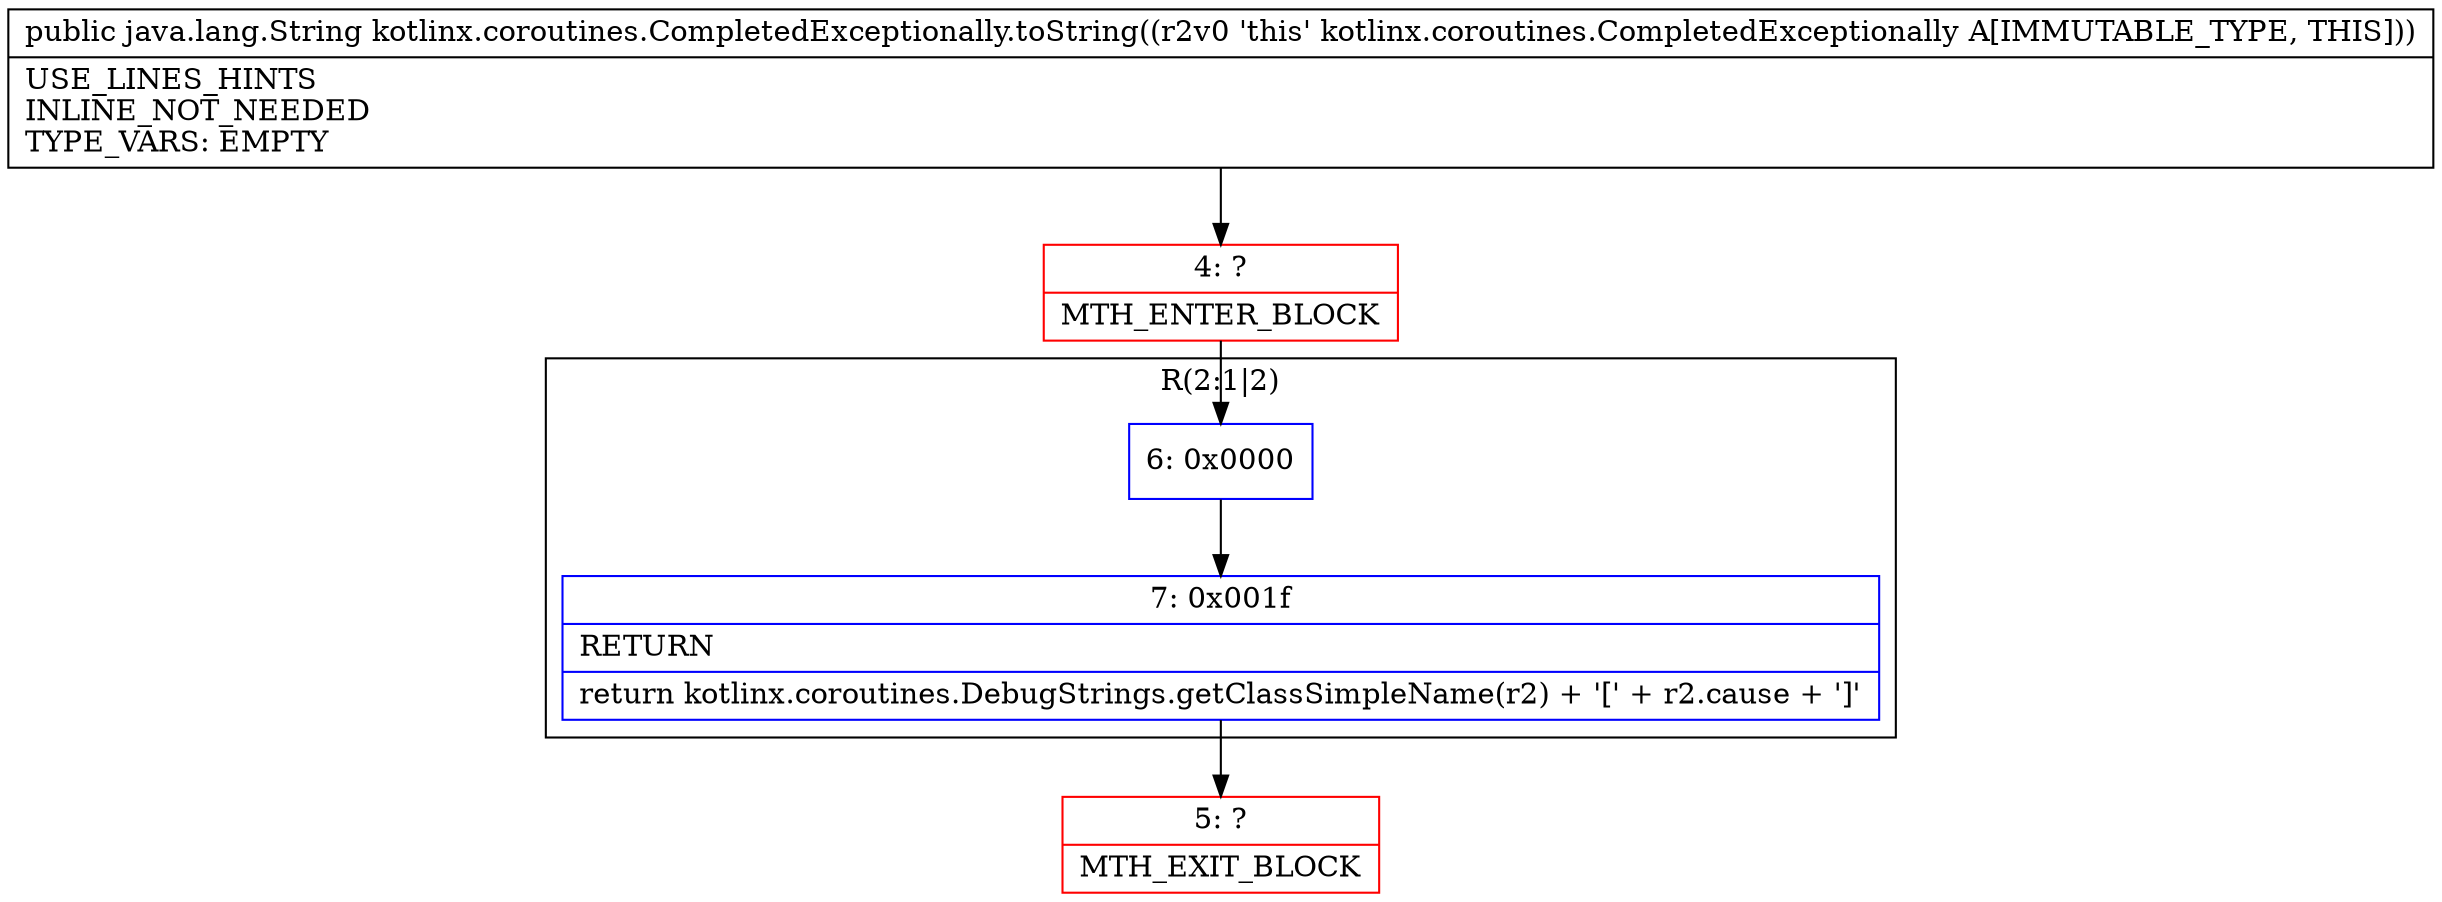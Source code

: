 digraph "CFG forkotlinx.coroutines.CompletedExceptionally.toString()Ljava\/lang\/String;" {
subgraph cluster_Region_1766436729 {
label = "R(2:1|2)";
node [shape=record,color=blue];
Node_6 [shape=record,label="{6\:\ 0x0000}"];
Node_7 [shape=record,label="{7\:\ 0x001f|RETURN\l|return kotlinx.coroutines.DebugStrings.getClassSimpleName(r2) + '[' + r2.cause + ']'\l}"];
}
Node_4 [shape=record,color=red,label="{4\:\ ?|MTH_ENTER_BLOCK\l}"];
Node_5 [shape=record,color=red,label="{5\:\ ?|MTH_EXIT_BLOCK\l}"];
MethodNode[shape=record,label="{public java.lang.String kotlinx.coroutines.CompletedExceptionally.toString((r2v0 'this' kotlinx.coroutines.CompletedExceptionally A[IMMUTABLE_TYPE, THIS]))  | USE_LINES_HINTS\lINLINE_NOT_NEEDED\lTYPE_VARS: EMPTY\l}"];
MethodNode -> Node_4;Node_6 -> Node_7;
Node_7 -> Node_5;
Node_4 -> Node_6;
}

